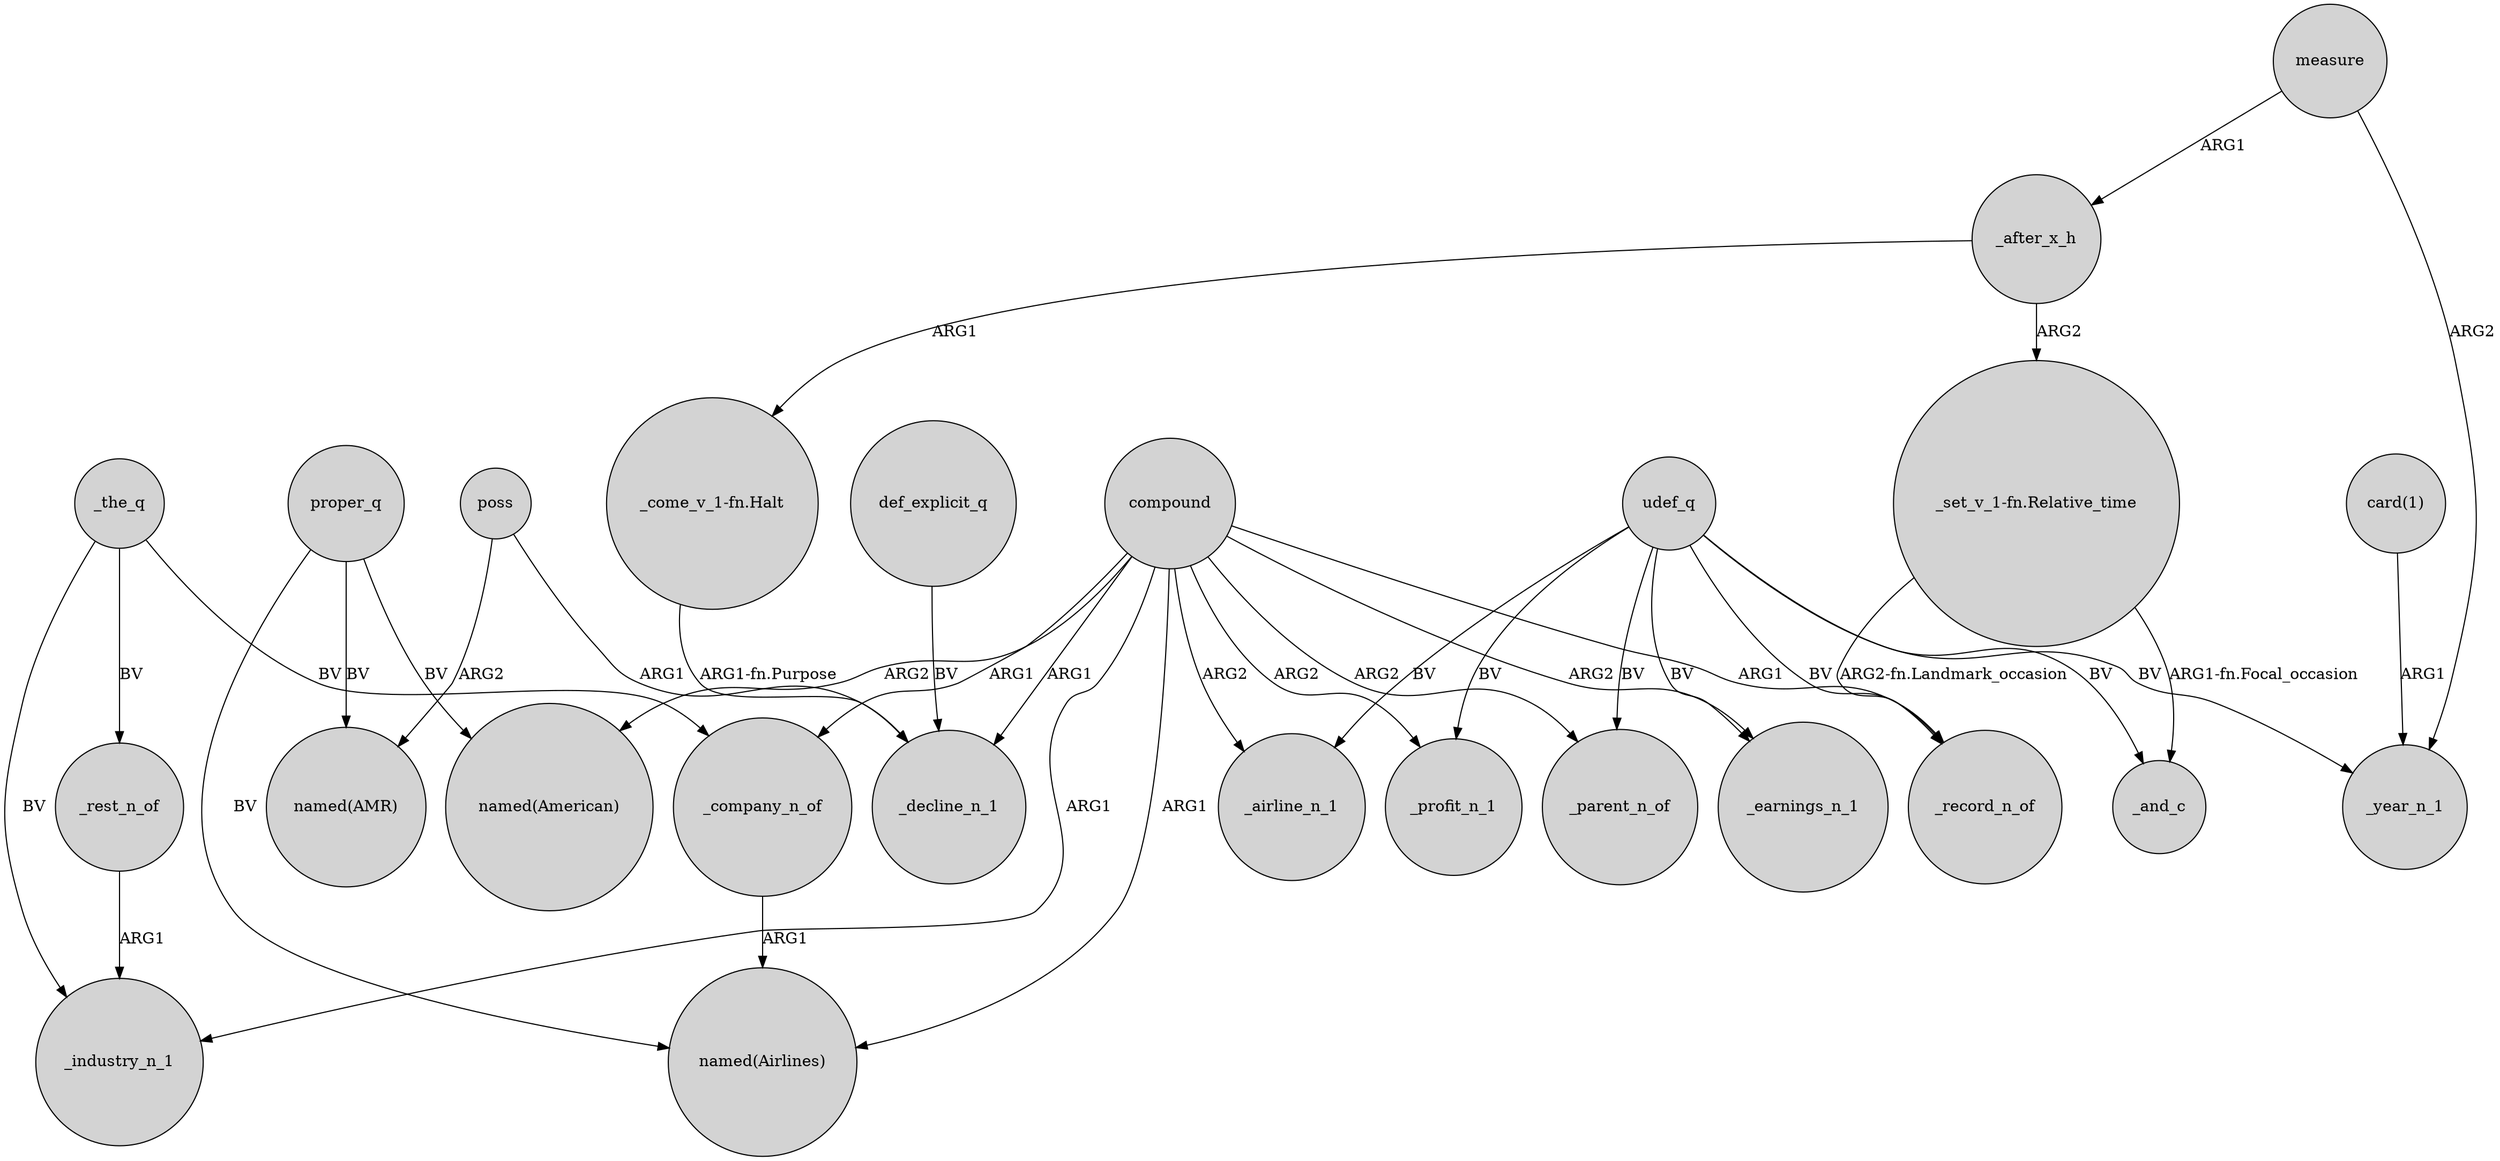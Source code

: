 digraph {
	node [shape=circle style=filled]
	"_set_v_1-fn.Relative_time" -> _and_c [label="ARG1-fn.Focal_occasion"]
	compound -> "named(Airlines)" [label=ARG1]
	udef_q -> _record_n_of [label=BV]
	compound -> _record_n_of [label=ARG1]
	_after_x_h -> "_come_v_1-fn.Halt" [label=ARG1]
	"card(1)" -> _year_n_1 [label=ARG1]
	def_explicit_q -> _decline_n_1 [label=BV]
	udef_q -> _airline_n_1 [label=BV]
	udef_q -> _profit_n_1 [label=BV]
	compound -> _company_n_of [label=ARG1]
	poss -> "named(AMR)" [label=ARG2]
	udef_q -> _and_c [label=BV]
	proper_q -> "named(Airlines)" [label=BV]
	"_come_v_1-fn.Halt" -> _decline_n_1 [label="ARG1-fn.Purpose"]
	compound -> _parent_n_of [label=ARG2]
	compound -> _decline_n_1 [label=ARG1]
	compound -> _industry_n_1 [label=ARG1]
	compound -> _earnings_n_1 [label=ARG2]
	_company_n_of -> "named(Airlines)" [label=ARG1]
	measure -> _year_n_1 [label=ARG2]
	compound -> _airline_n_1 [label=ARG2]
	measure -> _after_x_h [label=ARG1]
	udef_q -> _earnings_n_1 [label=BV]
	compound -> _profit_n_1 [label=ARG2]
	"_set_v_1-fn.Relative_time" -> _record_n_of [label="ARG2-fn.Landmark_occasion"]
	proper_q -> "named(AMR)" [label=BV]
	udef_q -> _year_n_1 [label=BV]
	compound -> "named(American)" [label=ARG2]
	_after_x_h -> "_set_v_1-fn.Relative_time" [label=ARG2]
	proper_q -> "named(American)" [label=BV]
	udef_q -> _parent_n_of [label=BV]
	poss -> _decline_n_1 [label=ARG1]
	_rest_n_of -> _industry_n_1 [label=ARG1]
	_the_q -> _rest_n_of [label=BV]
	_the_q -> _company_n_of [label=BV]
	_the_q -> _industry_n_1 [label=BV]
}
